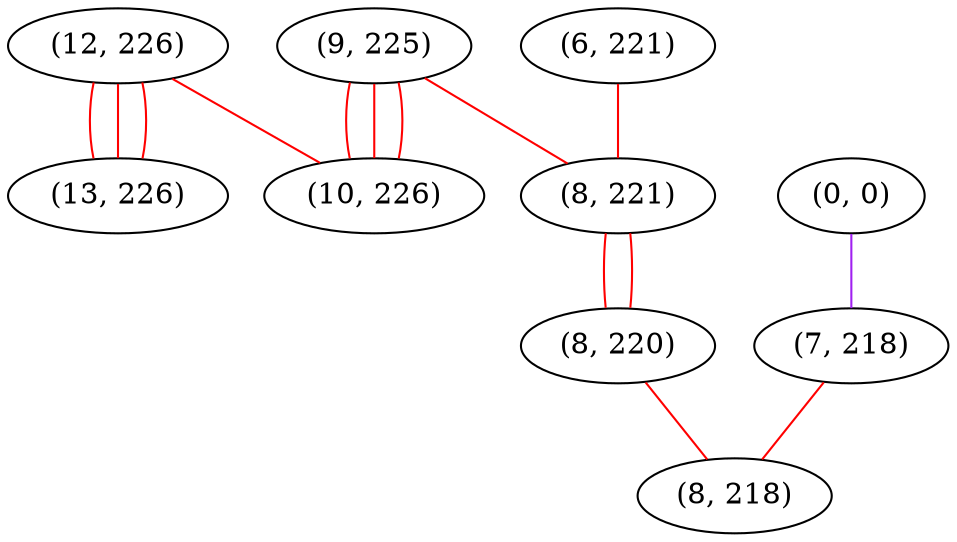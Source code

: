 graph "" {
"(12, 226)";
"(0, 0)";
"(13, 226)";
"(9, 225)";
"(6, 221)";
"(8, 221)";
"(8, 220)";
"(7, 218)";
"(8, 218)";
"(10, 226)";
"(12, 226)" -- "(13, 226)"  [color=red, key=0, weight=1];
"(12, 226)" -- "(13, 226)"  [color=red, key=1, weight=1];
"(12, 226)" -- "(13, 226)"  [color=red, key=2, weight=1];
"(12, 226)" -- "(10, 226)"  [color=red, key=0, weight=1];
"(0, 0)" -- "(7, 218)"  [color=purple, key=0, weight=4];
"(9, 225)" -- "(8, 221)"  [color=red, key=0, weight=1];
"(9, 225)" -- "(10, 226)"  [color=red, key=0, weight=1];
"(9, 225)" -- "(10, 226)"  [color=red, key=1, weight=1];
"(9, 225)" -- "(10, 226)"  [color=red, key=2, weight=1];
"(6, 221)" -- "(8, 221)"  [color=red, key=0, weight=1];
"(8, 221)" -- "(8, 220)"  [color=red, key=0, weight=1];
"(8, 221)" -- "(8, 220)"  [color=red, key=1, weight=1];
"(8, 220)" -- "(8, 218)"  [color=red, key=0, weight=1];
"(7, 218)" -- "(8, 218)"  [color=red, key=0, weight=1];
}

